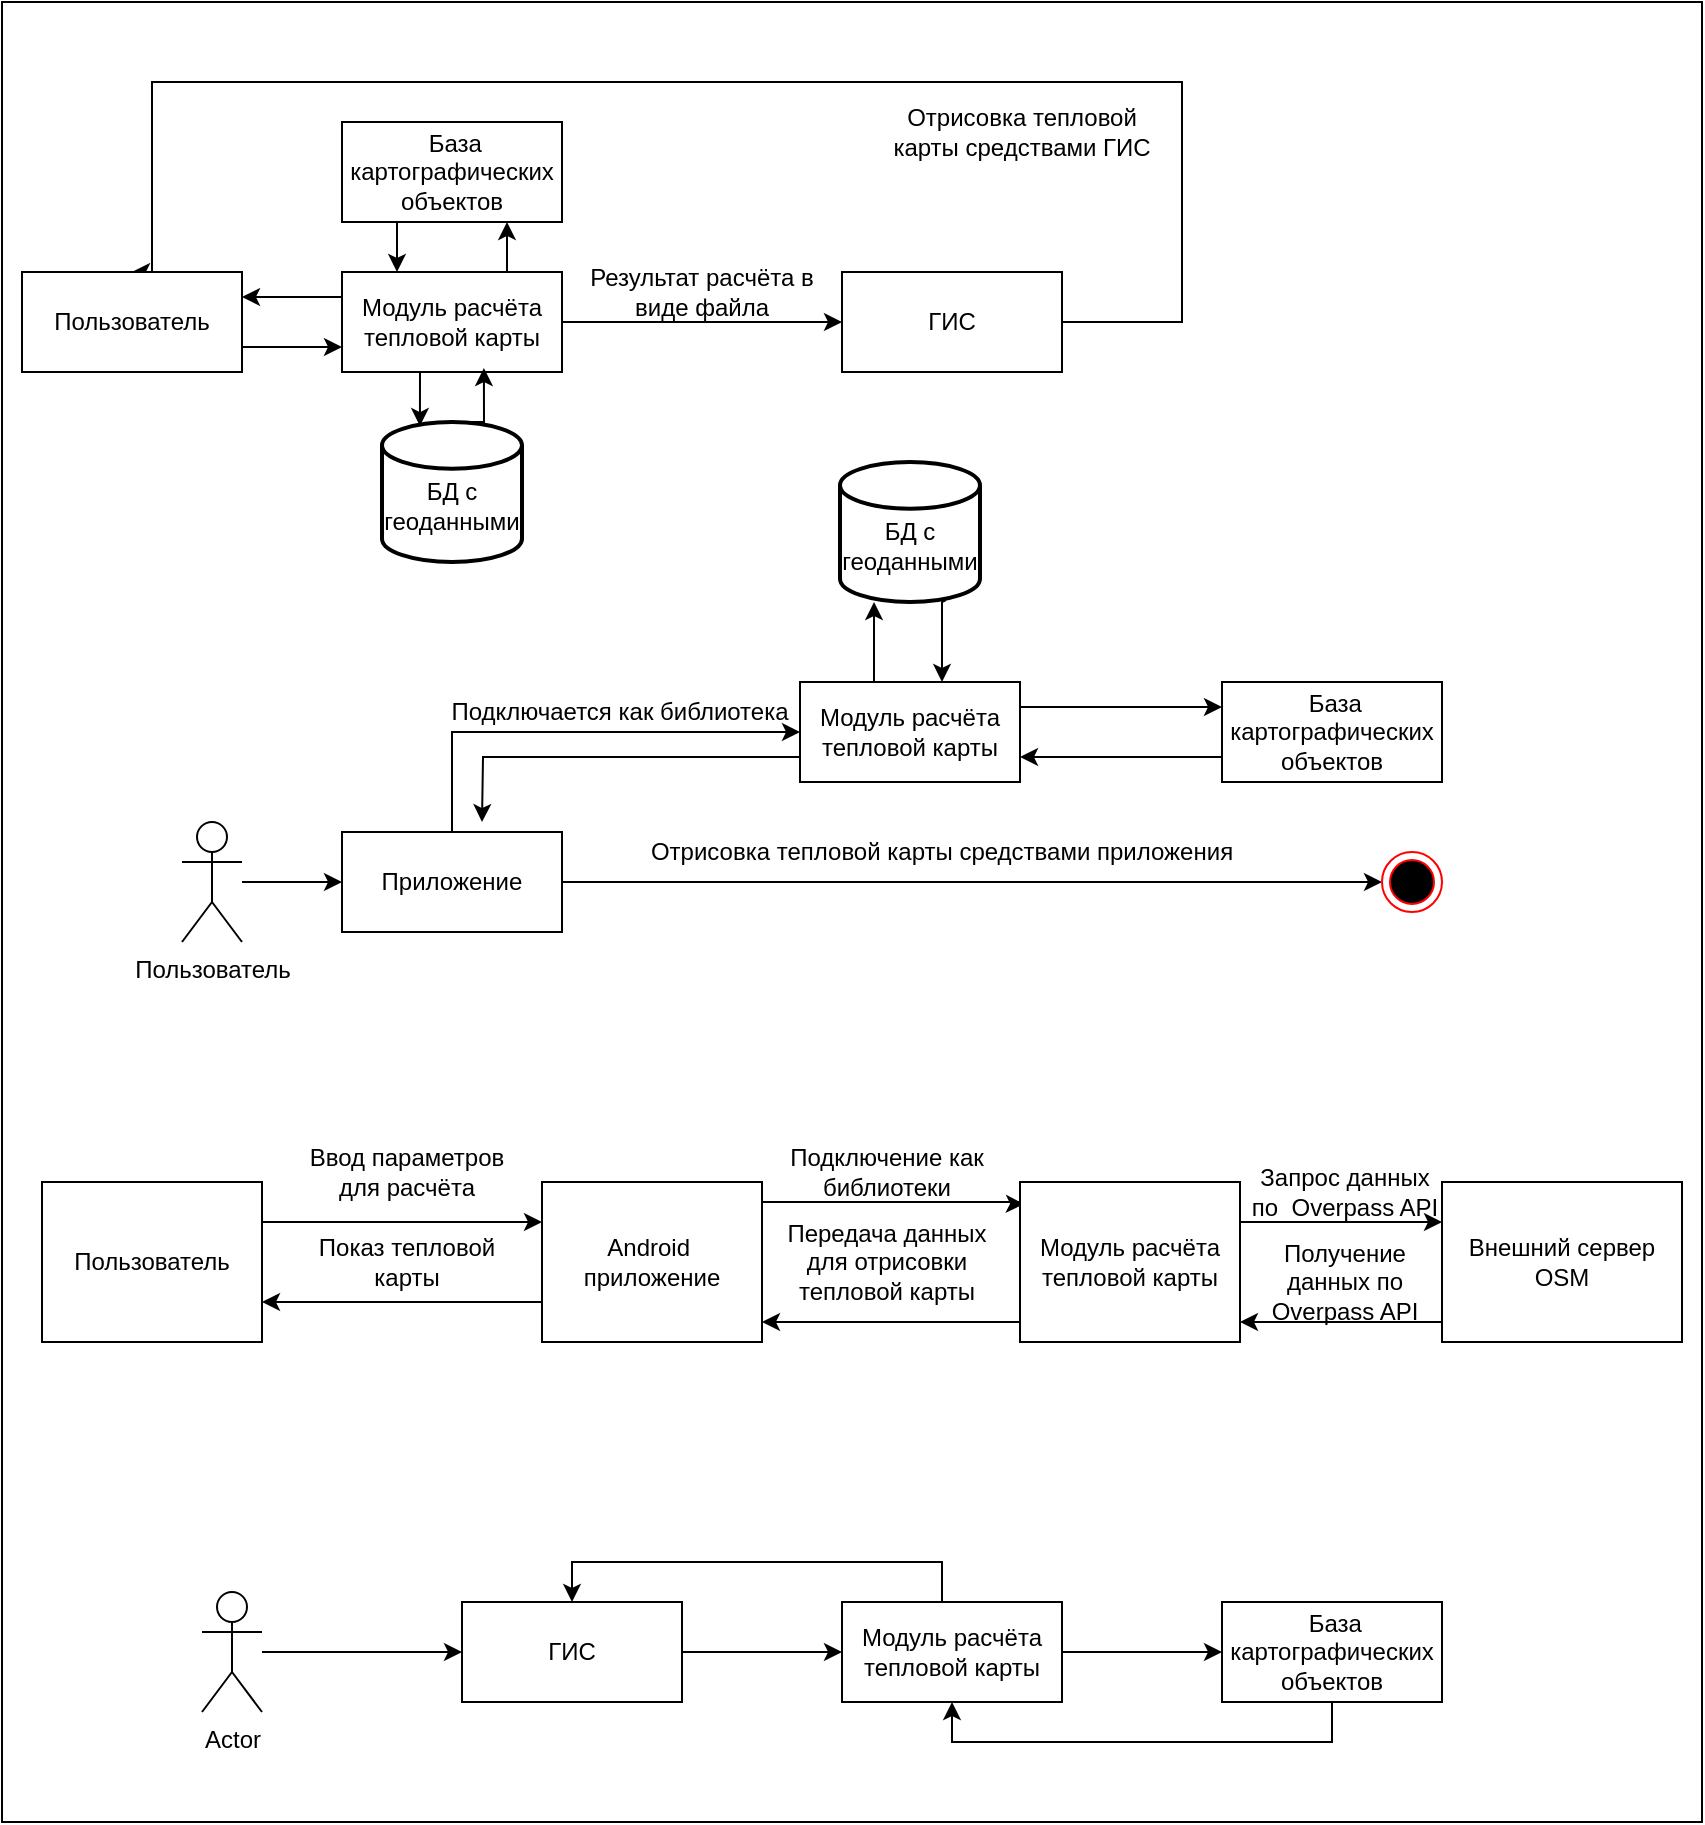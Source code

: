 <mxfile version="21.3.7" type="github">
  <diagram name="Страница 1" id="CXx4P1_ULokcToh2MMPy">
    <mxGraphModel dx="2261" dy="1965" grid="1" gridSize="10" guides="1" tooltips="1" connect="1" arrows="1" fold="1" page="1" pageScale="1" pageWidth="827" pageHeight="1169" math="0" shadow="0">
      <root>
        <mxCell id="0" />
        <mxCell id="1" parent="0" />
        <mxCell id="EMoeArkeT9Vb19ML9Za9-45" value="" style="rounded=0;whiteSpace=wrap;html=1;" parent="1" vertex="1">
          <mxGeometry x="-40" y="-40" width="850" height="910" as="geometry" />
        </mxCell>
        <mxCell id="EMoeArkeT9Vb19ML9Za9-1" style="edgeStyle=orthogonalEdgeStyle;rounded=0;orthogonalLoop=1;jettySize=auto;html=1;entryX=0;entryY=0.5;entryDx=0;entryDy=0;" parent="1" source="EMoeArkeT9Vb19ML9Za9-2" target="EMoeArkeT9Vb19ML9Za9-4" edge="1">
          <mxGeometry relative="1" as="geometry" />
        </mxCell>
        <mxCell id="EMoeArkeT9Vb19ML9Za9-2" value="Actor" style="shape=umlActor;verticalLabelPosition=bottom;verticalAlign=top;html=1;" parent="1" vertex="1">
          <mxGeometry x="60" y="755" width="30" height="60" as="geometry" />
        </mxCell>
        <mxCell id="EMoeArkeT9Vb19ML9Za9-3" style="edgeStyle=orthogonalEdgeStyle;rounded=0;orthogonalLoop=1;jettySize=auto;html=1;exitX=1;exitY=0.5;exitDx=0;exitDy=0;entryX=0;entryY=0.5;entryDx=0;entryDy=0;" parent="1" source="EMoeArkeT9Vb19ML9Za9-4" target="EMoeArkeT9Vb19ML9Za9-7" edge="1">
          <mxGeometry relative="1" as="geometry" />
        </mxCell>
        <mxCell id="EMoeArkeT9Vb19ML9Za9-4" value="ГИС" style="html=1;whiteSpace=wrap;" parent="1" vertex="1">
          <mxGeometry x="190" y="760" width="110" height="50" as="geometry" />
        </mxCell>
        <mxCell id="EMoeArkeT9Vb19ML9Za9-5" style="edgeStyle=orthogonalEdgeStyle;rounded=0;orthogonalLoop=1;jettySize=auto;html=1;entryX=0;entryY=0.5;entryDx=0;entryDy=0;" parent="1" source="EMoeArkeT9Vb19ML9Za9-7" target="EMoeArkeT9Vb19ML9Za9-9" edge="1">
          <mxGeometry relative="1" as="geometry">
            <Array as="points">
              <mxPoint x="530" y="785" />
              <mxPoint x="530" y="785" />
            </Array>
          </mxGeometry>
        </mxCell>
        <mxCell id="EMoeArkeT9Vb19ML9Za9-6" style="edgeStyle=orthogonalEdgeStyle;rounded=0;orthogonalLoop=1;jettySize=auto;html=1;entryX=0.5;entryY=0;entryDx=0;entryDy=0;" parent="1" source="EMoeArkeT9Vb19ML9Za9-7" target="EMoeArkeT9Vb19ML9Za9-4" edge="1">
          <mxGeometry relative="1" as="geometry">
            <Array as="points">
              <mxPoint x="430" y="740" />
              <mxPoint x="245" y="740" />
            </Array>
          </mxGeometry>
        </mxCell>
        <mxCell id="EMoeArkeT9Vb19ML9Za9-7" value="Модуль расчёта тепловой карты" style="html=1;whiteSpace=wrap;" parent="1" vertex="1">
          <mxGeometry x="380" y="760" width="110" height="50" as="geometry" />
        </mxCell>
        <mxCell id="EMoeArkeT9Vb19ML9Za9-8" style="edgeStyle=orthogonalEdgeStyle;rounded=0;orthogonalLoop=1;jettySize=auto;html=1;exitX=0.5;exitY=1;exitDx=0;exitDy=0;entryX=0.5;entryY=1;entryDx=0;entryDy=0;" parent="1" source="EMoeArkeT9Vb19ML9Za9-9" target="EMoeArkeT9Vb19ML9Za9-7" edge="1">
          <mxGeometry relative="1" as="geometry" />
        </mxCell>
        <mxCell id="EMoeArkeT9Vb19ML9Za9-9" value="&amp;nbsp;База картографических объектов" style="html=1;whiteSpace=wrap;" parent="1" vertex="1">
          <mxGeometry x="570" y="760" width="110" height="50" as="geometry" />
        </mxCell>
        <mxCell id="EMoeArkeT9Vb19ML9Za9-10" value="Подключается как библиотека" style="text;html=1;strokeColor=none;fillColor=none;align=center;verticalAlign=middle;whiteSpace=wrap;rounded=0;" parent="1" vertex="1">
          <mxGeometry x="179" y="300" width="180" height="30" as="geometry" />
        </mxCell>
        <mxCell id="EMoeArkeT9Vb19ML9Za9-13" style="edgeStyle=orthogonalEdgeStyle;rounded=0;orthogonalLoop=1;jettySize=auto;html=1;entryX=0.5;entryY=0;entryDx=0;entryDy=0;" parent="1" source="EMoeArkeT9Vb19ML9Za9-14" target="ETxMw0fx0YGiLK-2AQWM-1" edge="1">
          <mxGeometry relative="1" as="geometry">
            <Array as="points">
              <mxPoint x="550" y="120" />
              <mxPoint x="550" />
              <mxPoint x="35" />
            </Array>
          </mxGeometry>
        </mxCell>
        <mxCell id="EMoeArkeT9Vb19ML9Za9-14" value="ГИС" style="html=1;whiteSpace=wrap;" parent="1" vertex="1">
          <mxGeometry x="380" y="95" width="110" height="50" as="geometry" />
        </mxCell>
        <mxCell id="EMoeArkeT9Vb19ML9Za9-15" style="edgeStyle=orthogonalEdgeStyle;rounded=0;orthogonalLoop=1;jettySize=auto;html=1;entryX=0.25;entryY=0;entryDx=0;entryDy=0;exitX=0.25;exitY=1;exitDx=0;exitDy=0;" parent="1" source="EMoeArkeT9Vb19ML9Za9-16" target="EMoeArkeT9Vb19ML9Za9-28" edge="1">
          <mxGeometry relative="1" as="geometry">
            <Array as="points" />
          </mxGeometry>
        </mxCell>
        <mxCell id="EMoeArkeT9Vb19ML9Za9-16" value="&amp;nbsp;База картографических объектов" style="html=1;whiteSpace=wrap;" parent="1" vertex="1">
          <mxGeometry x="130" y="20" width="110" height="50" as="geometry" />
        </mxCell>
        <mxCell id="EMoeArkeT9Vb19ML9Za9-17" style="edgeStyle=orthogonalEdgeStyle;rounded=0;orthogonalLoop=1;jettySize=auto;html=1;entryX=0;entryY=0.5;entryDx=0;entryDy=0;" parent="1" source="EMoeArkeT9Vb19ML9Za9-18" target="EMoeArkeT9Vb19ML9Za9-20" edge="1">
          <mxGeometry relative="1" as="geometry" />
        </mxCell>
        <mxCell id="EMoeArkeT9Vb19ML9Za9-18" value="Пользователь" style="shape=umlActor;verticalLabelPosition=bottom;verticalAlign=top;html=1;" parent="1" vertex="1">
          <mxGeometry x="50" y="370" width="30" height="60" as="geometry" />
        </mxCell>
        <mxCell id="EMoeArkeT9Vb19ML9Za9-19" style="edgeStyle=orthogonalEdgeStyle;rounded=0;orthogonalLoop=1;jettySize=auto;html=1;entryX=0;entryY=0.5;entryDx=0;entryDy=0;" parent="1" source="EMoeArkeT9Vb19ML9Za9-20" target="EMoeArkeT9Vb19ML9Za9-23" edge="1">
          <mxGeometry relative="1" as="geometry">
            <Array as="points">
              <mxPoint x="185" y="325" />
            </Array>
          </mxGeometry>
        </mxCell>
        <mxCell id="EMoeArkeT9Vb19ML9Za9-20" value="Приложение" style="html=1;whiteSpace=wrap;" parent="1" vertex="1">
          <mxGeometry x="130" y="375" width="110" height="50" as="geometry" />
        </mxCell>
        <mxCell id="EMoeArkeT9Vb19ML9Za9-21" style="edgeStyle=orthogonalEdgeStyle;rounded=0;orthogonalLoop=1;jettySize=auto;html=1;exitX=1;exitY=0.25;exitDx=0;exitDy=0;entryX=0;entryY=0.25;entryDx=0;entryDy=0;" parent="1" source="EMoeArkeT9Vb19ML9Za9-23" target="EMoeArkeT9Vb19ML9Za9-25" edge="1">
          <mxGeometry relative="1" as="geometry" />
        </mxCell>
        <mxCell id="EMoeArkeT9Vb19ML9Za9-22" style="edgeStyle=orthogonalEdgeStyle;rounded=0;orthogonalLoop=1;jettySize=auto;html=1;exitX=0;exitY=0.75;exitDx=0;exitDy=0;" parent="1" source="EMoeArkeT9Vb19ML9Za9-23" edge="1">
          <mxGeometry relative="1" as="geometry">
            <mxPoint x="200" y="370" as="targetPoint" />
          </mxGeometry>
        </mxCell>
        <mxCell id="EMoeArkeT9Vb19ML9Za9-44" style="edgeStyle=orthogonalEdgeStyle;rounded=0;orthogonalLoop=1;jettySize=auto;html=1;exitX=0.5;exitY=0;exitDx=0;exitDy=0;entryX=0.243;entryY=1;entryDx=0;entryDy=0;entryPerimeter=0;" parent="1" source="EMoeArkeT9Vb19ML9Za9-23" target="EMoeArkeT9Vb19ML9Za9-40" edge="1">
          <mxGeometry relative="1" as="geometry">
            <Array as="points">
              <mxPoint x="396" y="300" />
            </Array>
          </mxGeometry>
        </mxCell>
        <mxCell id="EMoeArkeT9Vb19ML9Za9-23" value="Модуль расчёта тепловой карты" style="html=1;whiteSpace=wrap;" parent="1" vertex="1">
          <mxGeometry x="359" y="300" width="110" height="50" as="geometry" />
        </mxCell>
        <mxCell id="EMoeArkeT9Vb19ML9Za9-24" style="edgeStyle=orthogonalEdgeStyle;rounded=0;orthogonalLoop=1;jettySize=auto;html=1;exitX=0;exitY=0.75;exitDx=0;exitDy=0;entryX=1;entryY=0.75;entryDx=0;entryDy=0;" parent="1" source="EMoeArkeT9Vb19ML9Za9-25" target="EMoeArkeT9Vb19ML9Za9-23" edge="1">
          <mxGeometry relative="1" as="geometry" />
        </mxCell>
        <mxCell id="EMoeArkeT9Vb19ML9Za9-25" value="&amp;nbsp;База картографических объектов" style="html=1;whiteSpace=wrap;" parent="1" vertex="1">
          <mxGeometry x="570" y="300" width="110" height="50" as="geometry" />
        </mxCell>
        <mxCell id="EMoeArkeT9Vb19ML9Za9-26" style="edgeStyle=orthogonalEdgeStyle;rounded=0;orthogonalLoop=1;jettySize=auto;html=1;exitX=1;exitY=0.5;exitDx=0;exitDy=0;entryX=0;entryY=0.5;entryDx=0;entryDy=0;" parent="1" source="EMoeArkeT9Vb19ML9Za9-28" target="EMoeArkeT9Vb19ML9Za9-14" edge="1">
          <mxGeometry relative="1" as="geometry" />
        </mxCell>
        <mxCell id="EMoeArkeT9Vb19ML9Za9-27" style="edgeStyle=orthogonalEdgeStyle;rounded=0;orthogonalLoop=1;jettySize=auto;html=1;exitX=0.75;exitY=0;exitDx=0;exitDy=0;entryX=0.75;entryY=1;entryDx=0;entryDy=0;" parent="1" source="EMoeArkeT9Vb19ML9Za9-28" target="EMoeArkeT9Vb19ML9Za9-16" edge="1">
          <mxGeometry relative="1" as="geometry" />
        </mxCell>
        <mxCell id="EMoeArkeT9Vb19ML9Za9-38" style="edgeStyle=orthogonalEdgeStyle;rounded=0;orthogonalLoop=1;jettySize=auto;html=1;exitX=0.25;exitY=1;exitDx=0;exitDy=0;entryX=0.271;entryY=0.029;entryDx=0;entryDy=0;entryPerimeter=0;" parent="1" source="EMoeArkeT9Vb19ML9Za9-28" target="EMoeArkeT9Vb19ML9Za9-35" edge="1">
          <mxGeometry relative="1" as="geometry" />
        </mxCell>
        <mxCell id="ETxMw0fx0YGiLK-2AQWM-3" style="edgeStyle=orthogonalEdgeStyle;rounded=0;orthogonalLoop=1;jettySize=auto;html=1;entryX=1;entryY=0.25;entryDx=0;entryDy=0;exitX=0;exitY=0.25;exitDx=0;exitDy=0;" parent="1" source="EMoeArkeT9Vb19ML9Za9-28" target="ETxMw0fx0YGiLK-2AQWM-1" edge="1">
          <mxGeometry relative="1" as="geometry" />
        </mxCell>
        <mxCell id="EMoeArkeT9Vb19ML9Za9-28" value="Модуль расчёта тепловой карты" style="html=1;whiteSpace=wrap;" parent="1" vertex="1">
          <mxGeometry x="130" y="95" width="110" height="50" as="geometry" />
        </mxCell>
        <mxCell id="EMoeArkeT9Vb19ML9Za9-29" value="Результат расчёта в виде файла" style="text;html=1;strokeColor=none;fillColor=none;align=center;verticalAlign=middle;whiteSpace=wrap;rounded=0;" parent="1" vertex="1">
          <mxGeometry x="250" y="90" width="120" height="30" as="geometry" />
        </mxCell>
        <mxCell id="EMoeArkeT9Vb19ML9Za9-31" value="Отрисовка тепловой карты средствами ГИС" style="text;html=1;strokeColor=none;fillColor=none;align=center;verticalAlign=middle;whiteSpace=wrap;rounded=0;" parent="1" vertex="1">
          <mxGeometry x="400" y="10" width="140" height="30" as="geometry" />
        </mxCell>
        <mxCell id="EMoeArkeT9Vb19ML9Za9-32" style="edgeStyle=orthogonalEdgeStyle;rounded=0;orthogonalLoop=1;jettySize=auto;html=1;exitX=0;exitY=1;exitDx=0;exitDy=0;entryX=0;entryY=0.5;entryDx=0;entryDy=0;" parent="1" source="EMoeArkeT9Vb19ML9Za9-33" target="EMoeArkeT9Vb19ML9Za9-34" edge="1">
          <mxGeometry relative="1" as="geometry">
            <Array as="points">
              <mxPoint x="400" y="400" />
              <mxPoint x="400" y="400" />
            </Array>
          </mxGeometry>
        </mxCell>
        <mxCell id="EMoeArkeT9Vb19ML9Za9-33" value="Отрисовка тепловой карты средствами приложения" style="text;html=1;strokeColor=none;fillColor=none;align=center;verticalAlign=middle;whiteSpace=wrap;rounded=0;" parent="1" vertex="1">
          <mxGeometry x="240" y="370" width="380" height="30" as="geometry" />
        </mxCell>
        <mxCell id="EMoeArkeT9Vb19ML9Za9-34" value="" style="ellipse;html=1;shape=endState;fillColor=#000000;strokeColor=#ff0000;" parent="1" vertex="1">
          <mxGeometry x="650" y="385" width="30" height="30" as="geometry" />
        </mxCell>
        <mxCell id="EMoeArkeT9Vb19ML9Za9-39" style="edgeStyle=orthogonalEdgeStyle;rounded=0;orthogonalLoop=1;jettySize=auto;html=1;exitX=0.5;exitY=0;exitDx=0;exitDy=0;exitPerimeter=0;entryX=0.645;entryY=0.96;entryDx=0;entryDy=0;entryPerimeter=0;" parent="1" source="EMoeArkeT9Vb19ML9Za9-35" target="EMoeArkeT9Vb19ML9Za9-28" edge="1">
          <mxGeometry relative="1" as="geometry" />
        </mxCell>
        <mxCell id="EMoeArkeT9Vb19ML9Za9-35" value="&lt;br&gt;БД с геоданными" style="strokeWidth=2;html=1;shape=mxgraph.flowchart.database;whiteSpace=wrap;" parent="1" vertex="1">
          <mxGeometry x="150" y="170" width="70" height="70" as="geometry" />
        </mxCell>
        <mxCell id="EMoeArkeT9Vb19ML9Za9-42" style="edgeStyle=orthogonalEdgeStyle;rounded=0;orthogonalLoop=1;jettySize=auto;html=1;exitX=0.757;exitY=0.986;exitDx=0;exitDy=0;exitPerimeter=0;" parent="1" source="EMoeArkeT9Vb19ML9Za9-40" edge="1">
          <mxGeometry relative="1" as="geometry">
            <mxPoint x="430" y="300" as="targetPoint" />
            <Array as="points">
              <mxPoint x="430" y="260" />
              <mxPoint x="430" y="300" />
            </Array>
          </mxGeometry>
        </mxCell>
        <mxCell id="EMoeArkeT9Vb19ML9Za9-40" value="&lt;br&gt;БД с геоданными" style="strokeWidth=2;html=1;shape=mxgraph.flowchart.database;whiteSpace=wrap;" parent="1" vertex="1">
          <mxGeometry x="379" y="190" width="70" height="70" as="geometry" />
        </mxCell>
        <mxCell id="ETxMw0fx0YGiLK-2AQWM-2" style="edgeStyle=orthogonalEdgeStyle;rounded=0;orthogonalLoop=1;jettySize=auto;html=1;entryX=0;entryY=0.75;entryDx=0;entryDy=0;" parent="1" source="ETxMw0fx0YGiLK-2AQWM-1" target="EMoeArkeT9Vb19ML9Za9-28" edge="1">
          <mxGeometry relative="1" as="geometry">
            <Array as="points">
              <mxPoint x="110" y="133" />
            </Array>
          </mxGeometry>
        </mxCell>
        <mxCell id="ETxMw0fx0YGiLK-2AQWM-1" value="Пользователь" style="html=1;whiteSpace=wrap;" parent="1" vertex="1">
          <mxGeometry x="-30" y="95" width="110" height="50" as="geometry" />
        </mxCell>
        <mxCell id="3_jJkb1iXmk9x0ODjTXM-3" style="edgeStyle=orthogonalEdgeStyle;rounded=0;orthogonalLoop=1;jettySize=auto;html=1;exitX=1;exitY=0.25;exitDx=0;exitDy=0;entryX=0;entryY=0.25;entryDx=0;entryDy=0;" edge="1" parent="1" source="ETxMw0fx0YGiLK-2AQWM-5" target="ETxMw0fx0YGiLK-2AQWM-6">
          <mxGeometry relative="1" as="geometry" />
        </mxCell>
        <mxCell id="ETxMw0fx0YGiLK-2AQWM-5" value="Пользователь" style="html=1;whiteSpace=wrap;" parent="1" vertex="1">
          <mxGeometry x="-20" y="550" width="110" height="80" as="geometry" />
        </mxCell>
        <mxCell id="ETxMw0fx0YGiLK-2AQWM-8" style="edgeStyle=orthogonalEdgeStyle;rounded=0;orthogonalLoop=1;jettySize=auto;html=1;exitX=0;exitY=0.75;exitDx=0;exitDy=0;entryX=1;entryY=0.75;entryDx=0;entryDy=0;" parent="1" source="ETxMw0fx0YGiLK-2AQWM-6" edge="1" target="ETxMw0fx0YGiLK-2AQWM-5">
          <mxGeometry relative="1" as="geometry">
            <mxPoint x="100" y="600" as="targetPoint" />
            <Array as="points" />
          </mxGeometry>
        </mxCell>
        <mxCell id="3_jJkb1iXmk9x0ODjTXM-6" style="edgeStyle=orthogonalEdgeStyle;rounded=0;orthogonalLoop=1;jettySize=auto;html=1;exitX=1;exitY=0.25;exitDx=0;exitDy=0;entryX=0.018;entryY=0.138;entryDx=0;entryDy=0;entryPerimeter=0;" edge="1" parent="1" source="ETxMw0fx0YGiLK-2AQWM-6" target="ETxMw0fx0YGiLK-2AQWM-11">
          <mxGeometry relative="1" as="geometry">
            <Array as="points">
              <mxPoint x="340" y="560" />
              <mxPoint x="469" y="560" />
              <mxPoint x="469" y="561" />
            </Array>
          </mxGeometry>
        </mxCell>
        <mxCell id="ETxMw0fx0YGiLK-2AQWM-6" value="Android&amp;nbsp; приложение" style="html=1;whiteSpace=wrap;" parent="1" vertex="1">
          <mxGeometry x="230" y="550" width="110" height="80" as="geometry" />
        </mxCell>
        <mxCell id="ETxMw0fx0YGiLK-2AQWM-9" value="Ввод параметров для расчёта" style="text;html=1;strokeColor=none;fillColor=none;align=center;verticalAlign=middle;whiteSpace=wrap;rounded=0;" parent="1" vertex="1">
          <mxGeometry x="110" y="530" width="105" height="30" as="geometry" />
        </mxCell>
        <mxCell id="ETxMw0fx0YGiLK-2AQWM-10" value="Показ тепловой карты" style="text;html=1;strokeColor=none;fillColor=none;align=center;verticalAlign=middle;whiteSpace=wrap;rounded=0;" parent="1" vertex="1">
          <mxGeometry x="110" y="575" width="105" height="30" as="geometry" />
        </mxCell>
        <mxCell id="ETxMw0fx0YGiLK-2AQWM-17" style="edgeStyle=orthogonalEdgeStyle;rounded=0;orthogonalLoop=1;jettySize=auto;html=1;exitX=1;exitY=0.25;exitDx=0;exitDy=0;entryX=0;entryY=0.25;entryDx=0;entryDy=0;" parent="1" source="ETxMw0fx0YGiLK-2AQWM-11" target="ETxMw0fx0YGiLK-2AQWM-16" edge="1">
          <mxGeometry relative="1" as="geometry" />
        </mxCell>
        <mxCell id="3_jJkb1iXmk9x0ODjTXM-4" style="edgeStyle=orthogonalEdgeStyle;rounded=0;orthogonalLoop=1;jettySize=auto;html=1;exitX=0;exitY=1;exitDx=0;exitDy=0;" edge="1" parent="1" source="ETxMw0fx0YGiLK-2AQWM-11">
          <mxGeometry relative="1" as="geometry">
            <mxPoint x="340" y="620" as="targetPoint" />
            <Array as="points">
              <mxPoint x="469" y="620" />
              <mxPoint x="340" y="620" />
            </Array>
          </mxGeometry>
        </mxCell>
        <mxCell id="ETxMw0fx0YGiLK-2AQWM-11" value="Модуль расчёта тепловой карты" style="html=1;whiteSpace=wrap;" parent="1" vertex="1">
          <mxGeometry x="469" y="550" width="110" height="80" as="geometry" />
        </mxCell>
        <mxCell id="ETxMw0fx0YGiLK-2AQWM-13" value="Подключение как библиотеки" style="text;html=1;strokeColor=none;fillColor=none;align=center;verticalAlign=middle;whiteSpace=wrap;rounded=0;" parent="1" vertex="1">
          <mxGeometry x="350" y="530" width="105" height="30" as="geometry" />
        </mxCell>
        <mxCell id="ETxMw0fx0YGiLK-2AQWM-15" value="Передача данных для отрисовки тепловой карты" style="text;html=1;strokeColor=none;fillColor=none;align=center;verticalAlign=middle;whiteSpace=wrap;rounded=0;" parent="1" vertex="1">
          <mxGeometry x="350" y="575" width="105" height="30" as="geometry" />
        </mxCell>
        <mxCell id="ETxMw0fx0YGiLK-2AQWM-18" style="edgeStyle=orthogonalEdgeStyle;rounded=0;orthogonalLoop=1;jettySize=auto;html=1;exitX=0;exitY=0.75;exitDx=0;exitDy=0;" parent="1" source="ETxMw0fx0YGiLK-2AQWM-16" edge="1">
          <mxGeometry relative="1" as="geometry">
            <mxPoint x="579" y="620" as="targetPoint" />
            <Array as="points">
              <mxPoint x="680" y="620" />
              <mxPoint x="579" y="620" />
            </Array>
          </mxGeometry>
        </mxCell>
        <mxCell id="ETxMw0fx0YGiLK-2AQWM-16" value="Внешний сервер OSM" style="rounded=0;whiteSpace=wrap;html=1;" parent="1" vertex="1">
          <mxGeometry x="680" y="550" width="120" height="80" as="geometry" />
        </mxCell>
        <mxCell id="ETxMw0fx0YGiLK-2AQWM-19" value="Запрос данных по&amp;nbsp; Overpass API" style="text;html=1;strokeColor=none;fillColor=none;align=center;verticalAlign=middle;whiteSpace=wrap;rounded=0;" parent="1" vertex="1">
          <mxGeometry x="579" y="540" width="105" height="30" as="geometry" />
        </mxCell>
        <mxCell id="ETxMw0fx0YGiLK-2AQWM-21" value="Получение данных по Overpass API" style="text;html=1;strokeColor=none;fillColor=none;align=center;verticalAlign=middle;whiteSpace=wrap;rounded=0;" parent="1" vertex="1">
          <mxGeometry x="579" y="585" width="105" height="30" as="geometry" />
        </mxCell>
      </root>
    </mxGraphModel>
  </diagram>
</mxfile>
